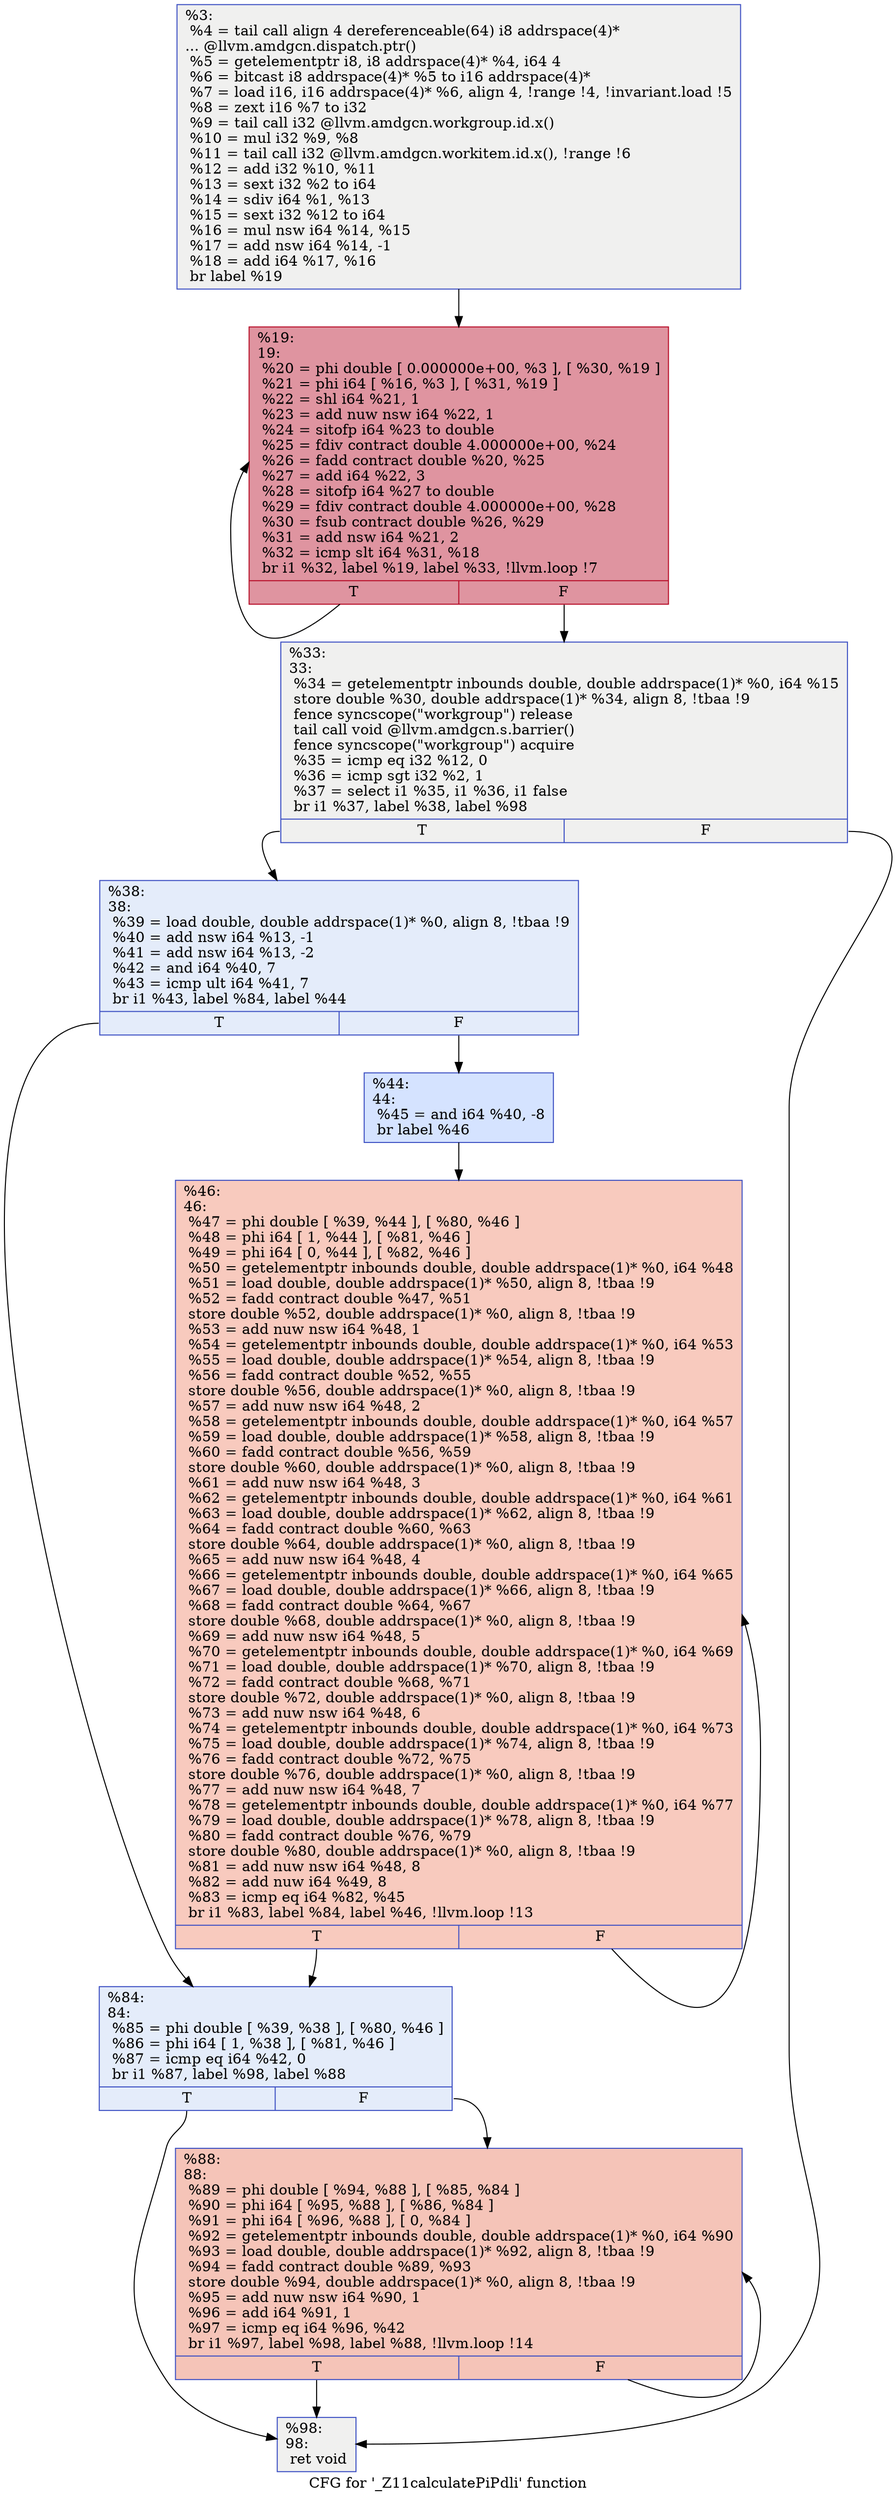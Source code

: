 digraph "CFG for '_Z11calculatePiPdli' function" {
	label="CFG for '_Z11calculatePiPdli' function";

	Node0x5c311d0 [shape=record,color="#3d50c3ff", style=filled, fillcolor="#dedcdb70",label="{%3:\l  %4 = tail call align 4 dereferenceable(64) i8 addrspace(4)*\l... @llvm.amdgcn.dispatch.ptr()\l  %5 = getelementptr i8, i8 addrspace(4)* %4, i64 4\l  %6 = bitcast i8 addrspace(4)* %5 to i16 addrspace(4)*\l  %7 = load i16, i16 addrspace(4)* %6, align 4, !range !4, !invariant.load !5\l  %8 = zext i16 %7 to i32\l  %9 = tail call i32 @llvm.amdgcn.workgroup.id.x()\l  %10 = mul i32 %9, %8\l  %11 = tail call i32 @llvm.amdgcn.workitem.id.x(), !range !6\l  %12 = add i32 %10, %11\l  %13 = sext i32 %2 to i64\l  %14 = sdiv i64 %1, %13\l  %15 = sext i32 %12 to i64\l  %16 = mul nsw i64 %14, %15\l  %17 = add nsw i64 %14, -1\l  %18 = add i64 %17, %16\l  br label %19\l}"];
	Node0x5c311d0 -> Node0x5c333b0;
	Node0x5c333b0 [shape=record,color="#b70d28ff", style=filled, fillcolor="#b70d2870",label="{%19:\l19:                                               \l  %20 = phi double [ 0.000000e+00, %3 ], [ %30, %19 ]\l  %21 = phi i64 [ %16, %3 ], [ %31, %19 ]\l  %22 = shl i64 %21, 1\l  %23 = add nuw nsw i64 %22, 1\l  %24 = sitofp i64 %23 to double\l  %25 = fdiv contract double 4.000000e+00, %24\l  %26 = fadd contract double %20, %25\l  %27 = add i64 %22, 3\l  %28 = sitofp i64 %27 to double\l  %29 = fdiv contract double 4.000000e+00, %28\l  %30 = fsub contract double %26, %29\l  %31 = add nsw i64 %21, 2\l  %32 = icmp slt i64 %31, %18\l  br i1 %32, label %19, label %33, !llvm.loop !7\l|{<s0>T|<s1>F}}"];
	Node0x5c333b0:s0 -> Node0x5c333b0;
	Node0x5c333b0:s1 -> Node0x5c33210;
	Node0x5c33210 [shape=record,color="#3d50c3ff", style=filled, fillcolor="#dedcdb70",label="{%33:\l33:                                               \l  %34 = getelementptr inbounds double, double addrspace(1)* %0, i64 %15\l  store double %30, double addrspace(1)* %34, align 8, !tbaa !9\l  fence syncscope(\"workgroup\") release\l  tail call void @llvm.amdgcn.s.barrier()\l  fence syncscope(\"workgroup\") acquire\l  %35 = icmp eq i32 %12, 0\l  %36 = icmp sgt i32 %2, 1\l  %37 = select i1 %35, i1 %36, i1 false\l  br i1 %37, label %38, label %98\l|{<s0>T|<s1>F}}"];
	Node0x5c33210:s0 -> Node0x5c351e0;
	Node0x5c33210:s1 -> Node0x5c35270;
	Node0x5c351e0 [shape=record,color="#3d50c3ff", style=filled, fillcolor="#c1d4f470",label="{%38:\l38:                                               \l  %39 = load double, double addrspace(1)* %0, align 8, !tbaa !9\l  %40 = add nsw i64 %13, -1\l  %41 = add nsw i64 %13, -2\l  %42 = and i64 %40, 7\l  %43 = icmp ult i64 %41, 7\l  br i1 %43, label %84, label %44\l|{<s0>T|<s1>F}}"];
	Node0x5c351e0:s0 -> Node0x5c35ca0;
	Node0x5c351e0:s1 -> Node0x5c35d30;
	Node0x5c35d30 [shape=record,color="#3d50c3ff", style=filled, fillcolor="#a1c0ff70",label="{%44:\l44:                                               \l  %45 = and i64 %40, -8\l  br label %46\l}"];
	Node0x5c35d30 -> Node0x5c35f30;
	Node0x5c35f30 [shape=record,color="#3d50c3ff", style=filled, fillcolor="#ef886b70",label="{%46:\l46:                                               \l  %47 = phi double [ %39, %44 ], [ %80, %46 ]\l  %48 = phi i64 [ 1, %44 ], [ %81, %46 ]\l  %49 = phi i64 [ 0, %44 ], [ %82, %46 ]\l  %50 = getelementptr inbounds double, double addrspace(1)* %0, i64 %48\l  %51 = load double, double addrspace(1)* %50, align 8, !tbaa !9\l  %52 = fadd contract double %47, %51\l  store double %52, double addrspace(1)* %0, align 8, !tbaa !9\l  %53 = add nuw nsw i64 %48, 1\l  %54 = getelementptr inbounds double, double addrspace(1)* %0, i64 %53\l  %55 = load double, double addrspace(1)* %54, align 8, !tbaa !9\l  %56 = fadd contract double %52, %55\l  store double %56, double addrspace(1)* %0, align 8, !tbaa !9\l  %57 = add nuw nsw i64 %48, 2\l  %58 = getelementptr inbounds double, double addrspace(1)* %0, i64 %57\l  %59 = load double, double addrspace(1)* %58, align 8, !tbaa !9\l  %60 = fadd contract double %56, %59\l  store double %60, double addrspace(1)* %0, align 8, !tbaa !9\l  %61 = add nuw nsw i64 %48, 3\l  %62 = getelementptr inbounds double, double addrspace(1)* %0, i64 %61\l  %63 = load double, double addrspace(1)* %62, align 8, !tbaa !9\l  %64 = fadd contract double %60, %63\l  store double %64, double addrspace(1)* %0, align 8, !tbaa !9\l  %65 = add nuw nsw i64 %48, 4\l  %66 = getelementptr inbounds double, double addrspace(1)* %0, i64 %65\l  %67 = load double, double addrspace(1)* %66, align 8, !tbaa !9\l  %68 = fadd contract double %64, %67\l  store double %68, double addrspace(1)* %0, align 8, !tbaa !9\l  %69 = add nuw nsw i64 %48, 5\l  %70 = getelementptr inbounds double, double addrspace(1)* %0, i64 %69\l  %71 = load double, double addrspace(1)* %70, align 8, !tbaa !9\l  %72 = fadd contract double %68, %71\l  store double %72, double addrspace(1)* %0, align 8, !tbaa !9\l  %73 = add nuw nsw i64 %48, 6\l  %74 = getelementptr inbounds double, double addrspace(1)* %0, i64 %73\l  %75 = load double, double addrspace(1)* %74, align 8, !tbaa !9\l  %76 = fadd contract double %72, %75\l  store double %76, double addrspace(1)* %0, align 8, !tbaa !9\l  %77 = add nuw nsw i64 %48, 7\l  %78 = getelementptr inbounds double, double addrspace(1)* %0, i64 %77\l  %79 = load double, double addrspace(1)* %78, align 8, !tbaa !9\l  %80 = fadd contract double %76, %79\l  store double %80, double addrspace(1)* %0, align 8, !tbaa !9\l  %81 = add nuw nsw i64 %48, 8\l  %82 = add nuw i64 %49, 8\l  %83 = icmp eq i64 %82, %45\l  br i1 %83, label %84, label %46, !llvm.loop !13\l|{<s0>T|<s1>F}}"];
	Node0x5c35f30:s0 -> Node0x5c35ca0;
	Node0x5c35f30:s1 -> Node0x5c35f30;
	Node0x5c35ca0 [shape=record,color="#3d50c3ff", style=filled, fillcolor="#c1d4f470",label="{%84:\l84:                                               \l  %85 = phi double [ %39, %38 ], [ %80, %46 ]\l  %86 = phi i64 [ 1, %38 ], [ %81, %46 ]\l  %87 = icmp eq i64 %42, 0\l  br i1 %87, label %98, label %88\l|{<s0>T|<s1>F}}"];
	Node0x5c35ca0:s0 -> Node0x5c35270;
	Node0x5c35ca0:s1 -> Node0x5c38030;
	Node0x5c38030 [shape=record,color="#3d50c3ff", style=filled, fillcolor="#e97a5f70",label="{%88:\l88:                                               \l  %89 = phi double [ %94, %88 ], [ %85, %84 ]\l  %90 = phi i64 [ %95, %88 ], [ %86, %84 ]\l  %91 = phi i64 [ %96, %88 ], [ 0, %84 ]\l  %92 = getelementptr inbounds double, double addrspace(1)* %0, i64 %90\l  %93 = load double, double addrspace(1)* %92, align 8, !tbaa !9\l  %94 = fadd contract double %89, %93\l  store double %94, double addrspace(1)* %0, align 8, !tbaa !9\l  %95 = add nuw nsw i64 %90, 1\l  %96 = add i64 %91, 1\l  %97 = icmp eq i64 %96, %42\l  br i1 %97, label %98, label %88, !llvm.loop !14\l|{<s0>T|<s1>F}}"];
	Node0x5c38030:s0 -> Node0x5c35270;
	Node0x5c38030:s1 -> Node0x5c38030;
	Node0x5c35270 [shape=record,color="#3d50c3ff", style=filled, fillcolor="#dedcdb70",label="{%98:\l98:                                               \l  ret void\l}"];
}
